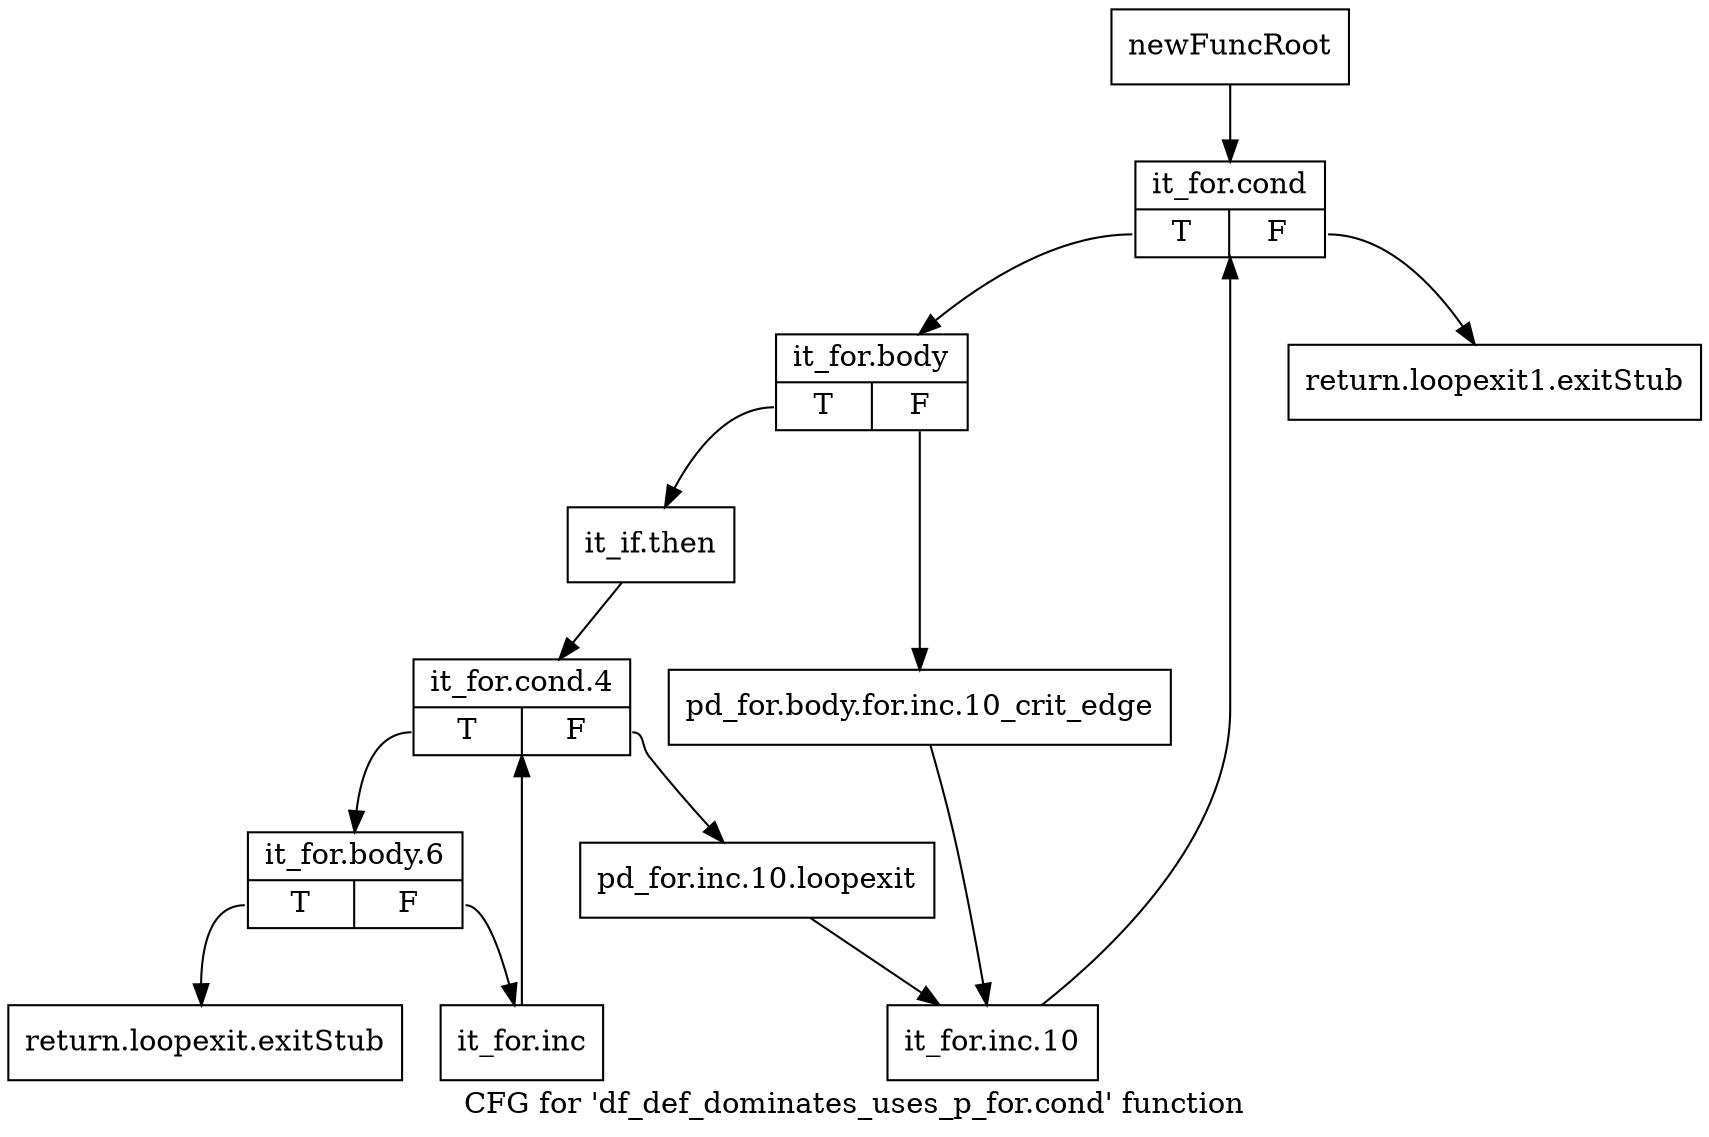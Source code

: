 digraph "CFG for 'df_def_dominates_uses_p_for.cond' function" {
	label="CFG for 'df_def_dominates_uses_p_for.cond' function";

	Node0xaa90de0 [shape=record,label="{newFuncRoot}"];
	Node0xaa90de0 -> Node0xaadb580;
	Node0xaadb4e0 [shape=record,label="{return.loopexit1.exitStub}"];
	Node0xaadb530 [shape=record,label="{return.loopexit.exitStub}"];
	Node0xaadb580 [shape=record,label="{it_for.cond|{<s0>T|<s1>F}}"];
	Node0xaadb580:s0 -> Node0xaadb5d0;
	Node0xaadb580:s1 -> Node0xaadb4e0;
	Node0xaadb5d0 [shape=record,label="{it_for.body|{<s0>T|<s1>F}}"];
	Node0xaadb5d0:s0 -> Node0xaadb670;
	Node0xaadb5d0:s1 -> Node0xaadb620;
	Node0xaadb620 [shape=record,label="{pd_for.body.for.inc.10_crit_edge}"];
	Node0xaadb620 -> Node0xaadb760;
	Node0xaadb670 [shape=record,label="{it_if.then}"];
	Node0xaadb670 -> Node0xaadb6c0;
	Node0xaadb6c0 [shape=record,label="{it_for.cond.4|{<s0>T|<s1>F}}"];
	Node0xaadb6c0:s0 -> Node0xaadb7b0;
	Node0xaadb6c0:s1 -> Node0xaadb710;
	Node0xaadb710 [shape=record,label="{pd_for.inc.10.loopexit}"];
	Node0xaadb710 -> Node0xaadb760;
	Node0xaadb760 [shape=record,label="{it_for.inc.10}"];
	Node0xaadb760 -> Node0xaadb580;
	Node0xaadb7b0 [shape=record,label="{it_for.body.6|{<s0>T|<s1>F}}"];
	Node0xaadb7b0:s0 -> Node0xaadb530;
	Node0xaadb7b0:s1 -> Node0xaadb800;
	Node0xaadb800 [shape=record,label="{it_for.inc}"];
	Node0xaadb800 -> Node0xaadb6c0;
}
